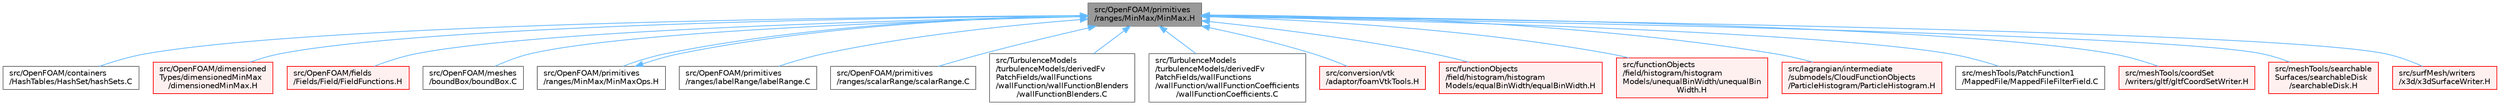 digraph "src/OpenFOAM/primitives/ranges/MinMax/MinMax.H"
{
 // LATEX_PDF_SIZE
  bgcolor="transparent";
  edge [fontname=Helvetica,fontsize=10,labelfontname=Helvetica,labelfontsize=10];
  node [fontname=Helvetica,fontsize=10,shape=box,height=0.2,width=0.4];
  Node1 [id="Node000001",label="src/OpenFOAM/primitives\l/ranges/MinMax/MinMax.H",height=0.2,width=0.4,color="gray40", fillcolor="grey60", style="filled", fontcolor="black",tooltip=" "];
  Node1 -> Node2 [id="edge1_Node000001_Node000002",dir="back",color="steelblue1",style="solid",tooltip=" "];
  Node2 [id="Node000002",label="src/OpenFOAM/containers\l/HashTables/HashSet/hashSets.C",height=0.2,width=0.4,color="grey40", fillcolor="white", style="filled",URL="$hashSets_8C.html",tooltip=" "];
  Node1 -> Node3 [id="edge2_Node000001_Node000003",dir="back",color="steelblue1",style="solid",tooltip=" "];
  Node3 [id="Node000003",label="src/OpenFOAM/dimensioned\lTypes/dimensionedMinMax\l/dimensionedMinMax.H",height=0.2,width=0.4,color="red", fillcolor="#FFF0F0", style="filled",URL="$dimensionedMinMax_8H.html",tooltip=" "];
  Node1 -> Node2698 [id="edge3_Node000001_Node002698",dir="back",color="steelblue1",style="solid",tooltip=" "];
  Node2698 [id="Node002698",label="src/OpenFOAM/fields\l/Fields/Field/FieldFunctions.H",height=0.2,width=0.4,color="red", fillcolor="#FFF0F0", style="filled",URL="$FieldFunctions_8H.html",tooltip=" "];
  Node1 -> Node4921 [id="edge4_Node000001_Node004921",dir="back",color="steelblue1",style="solid",tooltip=" "];
  Node4921 [id="Node004921",label="src/OpenFOAM/meshes\l/boundBox/boundBox.C",height=0.2,width=0.4,color="grey40", fillcolor="white", style="filled",URL="$boundBox_8C.html",tooltip=" "];
  Node1 -> Node6738 [id="edge5_Node000001_Node006738",dir="back",color="steelblue1",style="solid",tooltip=" "];
  Node6738 [id="Node006738",label="src/OpenFOAM/primitives\l/ranges/MinMax/MinMaxOps.H",height=0.2,width=0.4,color="grey40", fillcolor="white", style="filled",URL="$MinMaxOps_8H.html",tooltip="Global functions and operators related to the MinMax class. Included by MinMax.H."];
  Node6738 -> Node1 [id="edge6_Node006738_Node000001",dir="back",color="steelblue1",style="solid",tooltip=" "];
  Node1 -> Node6739 [id="edge7_Node000001_Node006739",dir="back",color="steelblue1",style="solid",tooltip=" "];
  Node6739 [id="Node006739",label="src/OpenFOAM/primitives\l/ranges/labelRange/labelRange.C",height=0.2,width=0.4,color="grey40", fillcolor="white", style="filled",URL="$labelRange_8C.html",tooltip=" "];
  Node1 -> Node6740 [id="edge8_Node000001_Node006740",dir="back",color="steelblue1",style="solid",tooltip=" "];
  Node6740 [id="Node006740",label="src/OpenFOAM/primitives\l/ranges/scalarRange/scalarRange.C",height=0.2,width=0.4,color="grey40", fillcolor="white", style="filled",URL="$scalarRange_8C.html",tooltip=" "];
  Node1 -> Node6741 [id="edge9_Node000001_Node006741",dir="back",color="steelblue1",style="solid",tooltip=" "];
  Node6741 [id="Node006741",label="src/TurbulenceModels\l/turbulenceModels/derivedFv\lPatchFields/wallFunctions\l/wallFunction/wallFunctionBlenders\l/wallFunctionBlenders.C",height=0.2,width=0.4,color="grey40", fillcolor="white", style="filled",URL="$wallFunctionBlenders_8C.html",tooltip=" "];
  Node1 -> Node6742 [id="edge10_Node000001_Node006742",dir="back",color="steelblue1",style="solid",tooltip=" "];
  Node6742 [id="Node006742",label="src/TurbulenceModels\l/turbulenceModels/derivedFv\lPatchFields/wallFunctions\l/wallFunction/wallFunctionCoefficients\l/wallFunctionCoefficients.C",height=0.2,width=0.4,color="grey40", fillcolor="white", style="filled",URL="$wallFunctionCoefficients_8C.html",tooltip=" "];
  Node1 -> Node5336 [id="edge11_Node000001_Node005336",dir="back",color="steelblue1",style="solid",tooltip=" "];
  Node5336 [id="Node005336",label="src/conversion/vtk\l/adaptor/foamVtkTools.H",height=0.2,width=0.4,color="red", fillcolor="#FFF0F0", style="filled",URL="$foamVtkTools_8H.html",tooltip=" "];
  Node1 -> Node1955 [id="edge12_Node000001_Node001955",dir="back",color="steelblue1",style="solid",tooltip=" "];
  Node1955 [id="Node001955",label="src/functionObjects\l/field/histogram/histogram\lModels/equalBinWidth/equalBinWidth.H",height=0.2,width=0.4,color="red", fillcolor="#FFF0F0", style="filled",URL="$equalBinWidth_8H.html",tooltip=" "];
  Node1 -> Node1959 [id="edge13_Node000001_Node001959",dir="back",color="steelblue1",style="solid",tooltip=" "];
  Node1959 [id="Node001959",label="src/functionObjects\l/field/histogram/histogram\lModels/unequalBinWidth/unequalBin\lWidth.H",height=0.2,width=0.4,color="red", fillcolor="#FFF0F0", style="filled",URL="$unequalBinWidth_8H.html",tooltip=" "];
  Node1 -> Node3616 [id="edge14_Node000001_Node003616",dir="back",color="steelblue1",style="solid",tooltip=" "];
  Node3616 [id="Node003616",label="src/lagrangian/intermediate\l/submodels/CloudFunctionObjects\l/ParticleHistogram/ParticleHistogram.H",height=0.2,width=0.4,color="red", fillcolor="#FFF0F0", style="filled",URL="$ParticleHistogram_8H.html",tooltip=" "];
  Node1 -> Node4876 [id="edge15_Node000001_Node004876",dir="back",color="steelblue1",style="solid",tooltip=" "];
  Node4876 [id="Node004876",label="src/meshTools/PatchFunction1\l/MappedFile/MappedFileFilterField.C",height=0.2,width=0.4,color="grey40", fillcolor="white", style="filled",URL="$MappedFileFilterField_8C.html",tooltip=" "];
  Node1 -> Node5654 [id="edge16_Node000001_Node005654",dir="back",color="steelblue1",style="solid",tooltip=" "];
  Node5654 [id="Node005654",label="src/meshTools/coordSet\l/writers/gltf/gltfCoordSetWriter.H",height=0.2,width=0.4,color="red", fillcolor="#FFF0F0", style="filled",URL="$gltfCoordSetWriter_8H.html",tooltip=" "];
  Node1 -> Node5164 [id="edge17_Node000001_Node005164",dir="back",color="steelblue1",style="solid",tooltip=" "];
  Node5164 [id="Node005164",label="src/meshTools/searchable\lSurfaces/searchableDisk\l/searchableDisk.H",height=0.2,width=0.4,color="red", fillcolor="#FFF0F0", style="filled",URL="$searchableDisk_8H.html",tooltip=" "];
  Node1 -> Node5448 [id="edge18_Node000001_Node005448",dir="back",color="steelblue1",style="solid",tooltip=" "];
  Node5448 [id="Node005448",label="src/surfMesh/writers\l/x3d/x3dSurfaceWriter.H",height=0.2,width=0.4,color="red", fillcolor="#FFF0F0", style="filled",URL="$x3dSurfaceWriter_8H.html",tooltip=" "];
}
